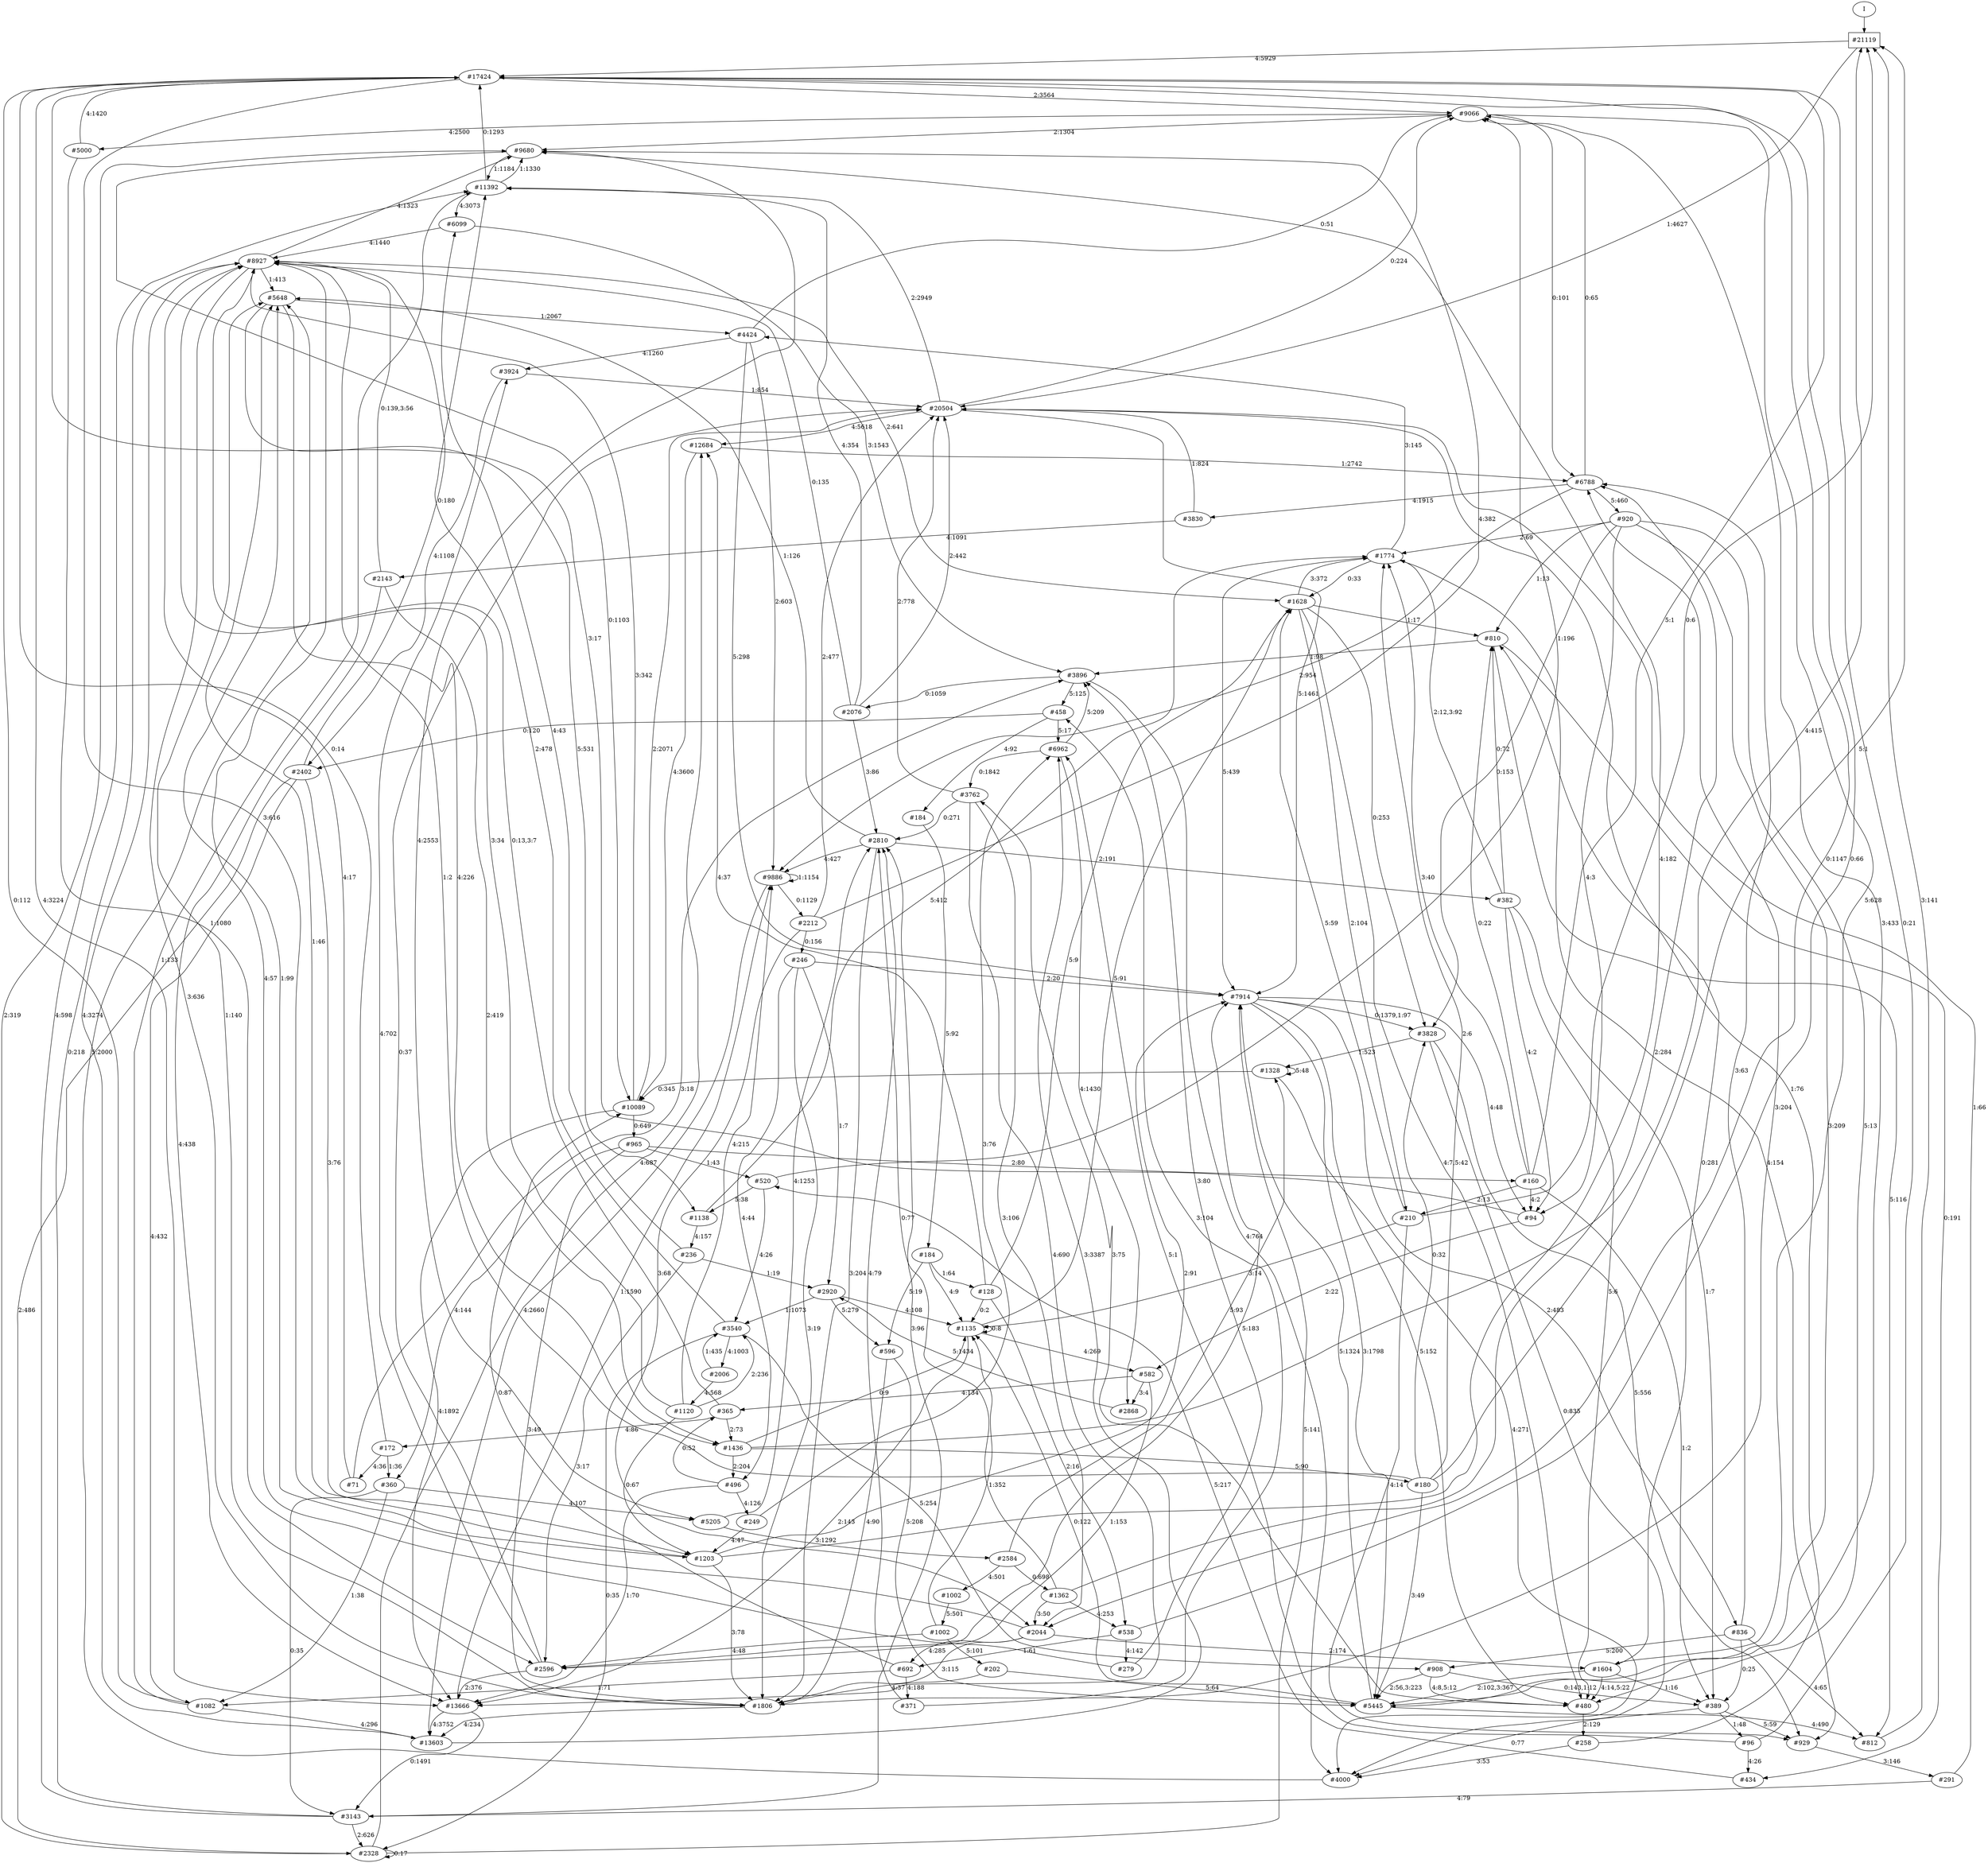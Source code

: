 // produced with flexfringe from git commitd1cf04ada0831d0605a3651971ef9a02091d8823
// dfasat/flexfringe -h=alergia -d=alergia_data -o=experiments/flexfringe_pautomac_study/flexfringe_data/exp6_n100_p0_1788888888888889dfa -n=100 -p=0.1788888888888889 /Users/nicholasrenninger/Google Drive/Grad School/specification learning/code/DPFA_DTS_product_experiment/dfasatInvestigations/experiments/flexfringe_pautomac_study/flexfringe_data/flexfringe_pautomac_study_train 
digraph DFA {
	0 [label="root" shape=box];
		I -> 0;
	0 [ label="#21119"  ];
		0 -> 1 [label="4:5929"  ];
		0 -> 9 [label="1:4627"  ];
	1 [ label="#17424"  ];
		1 -> 2 [label="2:3564"  ];
		1 -> 22 [label="4:3224"  ];
		1 -> 160 [label="0:1147"  ];
		1 -> 86 [label="3:616"  ];
	22 [ label="#13666"  ];
		22 -> 23 [label="1:1590"  ];
		22 -> 79 [label="0:1491"  ];
		22 -> 295 [label="4:3752"  ];
	295 [ label="#13603"  ];
		295 -> 296 [label="3:3387"  ];
		295 -> 318 [label="4:3274"  ];
	318 [ label="#8927"  ];
		318 -> 1410 [label="1:413"  ];
		318 -> 3 [label="4:1323"  ];
		318 -> 1654 [label="2:641"  ];
		318 -> 2181 [label="3:636"  ];
	1654 [ label="#1628"  ];
		1654 -> 2903 [label="3:372"  ];
		1654 -> 303 [label="0:253"  ];
		1654 -> 449 [label="4:7,5:42"  ];
		1654 -> 1655 [label="2:104"  ];
		1654 -> 7998 [label="1:17"  ];
	1655 [ label="#210"  ];
		1655 -> 0 [label="0:6"  ];
		1655 -> 304 [label="4:14"  ];
		1655 -> 314 [label="3:14"  ];
		1655 -> 1654 [label="5:59"  ];
	2903 [ label="#1774"  ];
		2903 -> 302 [label="5:439"  ];
		2903 -> 304 [label="4:154"  ];
		2903 -> 1654 [label="0:33"  ];
		2903 -> 2082 [label="3:145"  ];
	2181 [ label="#1806"  ];
		2181 -> 1410 [label="1:140"  ];
		2181 -> 295 [label="4:234"  ];
		2181 -> 306 [label="3:204"  ];
	296 [ label="#6962"  ];
		296 -> 297 [label="0:1842"  ];
		296 -> 312 [label="4:1430"  ];
		296 -> 934 [label="5:209"  ];
	312 [ label="#2868"  ];
		312 -> 313 [label="5:1434"  ];
	313 [ label="#2920"  ];
		313 -> 314 [label="4:108"  ];
		313 -> 443 [label="1:1073"  ];
		313 -> 6827 [label="5:279"  ];
	314 [ label="#1135"  ];
		314 -> 22 [label="2:143"  ];
		314 -> 314 [label="0:8"  ];
		314 -> 1654 [label="5:91"  ];
		314 -> 13152 [label="4:269"  ];
	13152 [ label="#582"  ];
		13152 -> 172 [label="1:153"  ];
		13152 -> 312 [label="3:4"  ];
		13152 -> 11867 [label="4:134"  ];
	443 [ label="#3540"  ];
		443 -> 10 [label="2:478"  ];
		443 -> 444 [label="4:1003"  ];
		443 -> 1816 [label="0:35"  ];
		443 -> 6165 [label="5:254"  ];
	444 [ label="#2006"  ];
		444 -> 443 [label="1:435"  ];
		444 -> 3415 [label="4:568"  ];
	3415 [ label="#1120"  ];
		3415 -> 23 [label="4:215"  ];
		3415 -> 86 [label="0:67"  ];
		3415 -> 318 [label="3:34"  ];
		3415 -> 443 [label="2:236"  ];
	6165 [ label="#908"  ];
		6165 -> 449 [label="4:8,5:12"  ];
		6165 -> 1504 [label="2:56,3:223"  ];
		6165 -> 20928 [label="0:143,1:12"  ];
	20928 [ label="#389"  ];
		20928 -> 1409 [label="0:77"  ];
		20928 -> 304 [label="5:59"  ];
		20928 -> 37928 [label="1:48"  ];
	37928 [ label="#96"  ];
		37928 -> 1 [label="0:21"  ];
		37928 -> 296 [label="5:1"  ];
		37928 -> 7999 [label="4:26"  ];
	6827 [ label="#596"  ];
		6827 -> 1504 [label="5:208"  ];
		6827 -> 2181 [label="4:90"  ];
	297 [ label="#3762"  ];
		297 -> 9 [label="2:778"  ];
		297 -> 22 [label="4:690"  ];
		297 -> 160 [label="3:106"  ];
		297 -> 201 [label="0:271"  ];
	79 [ label="#3143"  ];
		79 -> 10 [label="4:598"  ];
		79 -> 201 [label="3:96"  ];
		79 -> 318 [label="0:218"  ];
		79 -> 1816 [label="2:626"  ];
	1816 [ label="#2328"  ];
		1816 -> 3 [label="2:319"  ];
		1816 -> 26 [label="4:687"  ];
		1816 -> 302 [label="5:141"  ];
		1816 -> 1816 [label="0:17"  ];
	23 [ label="#9886"  ];
		23 -> 1368 [label="0:1129"  ];
		23 -> 23 [label="1:1154"  ];
		23 -> 295 [label="4:2660"  ];
	1368 [ label="#2212"  ];
		1368 -> 3 [label="4:382"  ];
		1368 -> 9 [label="2:477"  ];
		1368 -> 160 [label="3:68"  ];
		1368 -> 5601 [label="0:156"  ];
	5601 [ label="#246"  ];
		5601 -> 302 [label="2:20"  ];
		5601 -> 313 [label="1:7"  ];
		5601 -> 2181 [label="3:19"  ];
		5601 -> 2597 [label="4:44"  ];
	2 [ label="#9066"  ];
		2 -> 3 [label="2:1304"  ];
		2 -> 171 [label="4:2500"  ];
		2 -> 293 [label="5:628"  ];
		2 -> 306 [label="0:101"  ];
	171 [ label="#5000"  ];
		171 -> 1 [label="4:1420"  ];
		171 -> 172 [label="1:1080"  ];
	172 [ label="#2596"  ];
		172 -> 9 [label="0:37"  ];
		172 -> 22 [label="2:376"  ];
		172 -> 173 [label="4:702"  ];
		172 -> 302 [label="5:183"  ];
	173 [ label="#3924"  ];
		173 -> 9 [label="1:854"  ];
		173 -> 174 [label="4:1108"  ];
	174 [ label="#2402"  ];
		174 -> 86 [label="3:76"  ];
		174 -> 175 [label="4:432"  ];
		174 -> 318 [label="0:180"  ];
		174 -> 1816 [label="2:486"  ];
	175 [ label="#1082"  ];
		175 -> 1 [label="0:112"  ];
		175 -> 10 [label="1:133"  ];
		175 -> 295 [label="4:296"  ];
	3 [ label="#9680"  ];
		3 -> 10 [label="1:1184"  ];
		3 -> 27 [label="0:1103"  ];
		3 -> 56 [label="4:2553"  ];
	56 [ label="#5205"  ];
		56 -> 57 [label="3:1292"  ];
		56 -> 201 [label="4:1253"  ];
	201 [ label="#2810"  ];
		201 -> 1410 [label="1:126"  ];
		201 -> 23 [label="4:427"  ];
		201 -> 202 [label="2:191"  ];
		201 -> 2181 [label="3:204"  ];
	202 [ label="#382"  ];
		202 -> 2903 [label="2:12,3:92"  ];
		202 -> 449 [label="5:6"  ];
		202 -> 8823 [label="4:2"  ];
		202 -> 7998 [label="0:72"  ];
		202 -> 20928 [label="1:7"  ];
	57 [ label="#2584"  ];
		57 -> 58 [label="4:501"  ];
		57 -> 266 [label="0:698"  ];
		57 -> 4180 [label="5:93"  ];
	58 [ label="#1002"  ];
		58 -> 59 [label="5:501"  ];
	59 [ label="#1002"  ];
		59 -> 172 [label="4:48"  ];
		59 -> 314 [label="1:352"  ];
		59 -> 5384 [label="5:101"  ];
	5384 [ label="#202"  ];
		5384 -> 1504 [label="5:64"  ];
		5384 -> 2181 [label="4:37"  ];
	266 [ label="#1362"  ];
		266 -> 160 [label="3:50"  ];
		266 -> 201 [label="0:77"  ];
		266 -> 306 [label="2:284"  ];
		266 -> 12072 [label="4:253"  ];
	12072 [ label="#538"  ];
		12072 -> 1150 [label="1:61"  ];
		12072 -> 1 [label="0:66"  ];
		12072 -> 13344 [label="4:142"  ];
	13344 [ label="#279"  ];
		13344 -> 318 [label="4:57"  ];
		13344 -> 934 [label="3:80"  ];
	293 [ label="#1604"  ];
		293 -> 449 [label="4:14,5:22"  ];
		293 -> 1504 [label="2:102,3:367"  ];
		293 -> 7998 [label="0:281"  ];
		293 -> 20928 [label="1:16"  ];
	7998 [ label="#810"  ];
		7998 -> 934 [label="1:98"  ];
		7998 -> 4887 [label="5:116"  ];
		7998 -> 7999 [label="0:191"  ];
	7999 [ label="#434"  ];
		7999 -> 8000 [label="5:217"  ];
	8000 [ label="#520"  ];
		8000 -> 1411 [label="5:38"  ];
		8000 -> 2 [label="1:196"  ];
		8000 -> 443 [label="4:26"  ];
	160 [ label="#2044"  ];
		160 -> 1150 [label="4:285"  ];
		160 -> 1410 [label="1:99"  ];
		160 -> 293 [label="2:174"  ];
		160 -> 2181 [label="3:115"  ];
	1150 [ label="#692"  ];
		1150 -> 1151 [label="4:188"  ];
		1150 -> 27 [label="0:87"  ];
		1150 -> 175 [label="1:71"  ];
	1151 [ label="#371"  ];
		1151 -> 201 [label="4:79"  ];
		1151 -> 935 [label="3:104"  ];
	86 [ label="#1203"  ];
		86 -> 1410 [label="1:46"  ];
		86 -> 3 [label="4:182"  ];
		86 -> 302 [label="2:91"  ];
		86 -> 2181 [label="3:78"  ];
	9 [ label="#20504"  ];
		9 -> 2 [label="0:224"  ];
		9 -> 10 [label="2:2949"  ];
		9 -> 26 [label="4:5618"  ];
		9 -> 302 [label="5:1461"  ];
	26 [ label="#12684"  ];
		26 -> 27 [label="4:3600"  ];
		26 -> 306 [label="1:2742"  ];
	27 [ label="#10089"  ];
		27 -> 9 [label="2:2071"  ];
		27 -> 22 [label="4:1892"  ];
		27 -> 274 [label="0:649"  ];
		27 -> 318 [label="3:342"  ];
	274 [ label="#965"  ];
		274 -> 3491 [label="4:144"  ];
		274 -> 2181 [label="3:49"  ];
		274 -> 7799 [label="2:80"  ];
		274 -> 8000 [label="1:43"  ];
	3491 [ label="#360"  ];
		3491 -> 56 [label="4:107"  ];
		3491 -> 79 [label="0:35"  ];
		3491 -> 175 [label="1:38"  ];
	7799 [ label="#160"  ];
		7799 -> 2903 [label="3:40"  ];
		7799 -> 1 [label="5:1"  ];
		7799 -> 1655 [label="2:13"  ];
		7799 -> 8823 [label="4:2"  ];
		7799 -> 7998 [label="0:22"  ];
		7799 -> 20928 [label="1:2"  ];
	306 [ label="#6788"  ];
		306 -> 994 [label="4:1915"  ];
		306 -> 2 [label="0:65"  ];
		306 -> 23 [label="2:954"  ];
		306 -> 307 [label="5:460"  ];
	994 [ label="#3830"  ];
		994 -> 995 [label="4:1091"  ];
		994 -> 9 [label="1:824"  ];
	995 [ label="#2143"  ];
		995 -> 996 [label="2:419"  ];
		995 -> 22 [label="4:438"  ];
		995 -> 318 [label="0:139,3:56"  ];
	996 [ label="#1436"  ];
		996 -> 0 [label="4:415"  ];
		996 -> 997 [label="5:90"  ];
		996 -> 314 [label="0:9"  ];
		996 -> 2597 [label="2:204"  ];
	2597 [ label="#496"  ];
		2597 -> 22 [label="1:70"  ];
		2597 -> 3713 [label="4:126"  ];
		2597 -> 11867 [label="0:52"  ];
	3713 [ label="#249"  ];
		3713 -> 86 [label="4:47"  ];
		3713 -> 296 [label="3:76"  ];
	11867 [ label="#365"  ];
		11867 -> 996 [label="2:73"  ];
		11867 -> 318 [label="0:13,3:7"  ];
		11867 -> 11868 [label="4:86"  ];
	11868 [ label="#172"  ];
		11868 -> 1 [label="0:14"  ];
		11868 -> 3491 [label="1:36"  ];
		11868 -> 40037 [label="4:36"  ];
	40037 [ label="#71"  ];
		40037 -> 318 [label="4:17"  ];
		40037 -> 934 [label="3:18"  ];
	997 [ label="#180"  ];
		997 -> 0 [label="5:1"  ];
		997 -> 2903 [label="2:6"  ];
		997 -> 303 [label="0:32"  ];
		997 -> 318 [label="1:2"  ];
		997 -> 1504 [label="3:49"  ];
	307 [ label="#920"  ];
		307 -> 2903 [label="2:69"  ];
		307 -> 303 [label="0:153"  ];
		307 -> 449 [label="5:13"  ];
		307 -> 1504 [label="3:209"  ];
		307 -> 8823 [label="4:3"  ];
		307 -> 7998 [label="1:13"  ];
	10 [ label="#11392"  ];
		10 -> 1 [label="0:1293"  ];
		10 -> 3 [label="1:1330"  ];
		10 -> 765 [label="4:3073"  ];
	765 [ label="#6099"  ];
		765 -> 318 [label="4:1440"  ];
		765 -> 934 [label="3:1543"  ];
	934 [ label="#3896"  ];
		934 -> 1409 [label="4:764"  ];
		934 -> 935 [label="5:125"  ];
		934 -> 2159 [label="0:1059"  ];
	1409 [ label="#4000"  ];
		1409 -> 1410 [label="5:2000"  ];
	1410 [ label="#5648"  ];
		1410 -> 996 [label="4:226"  ];
		1410 -> 1411 [label="5:531"  ];
		1410 -> 2082 [label="1:2067"  ];
	2082 [ label="#4424"  ];
		2082 -> 2 [label="0:51"  ];
		2082 -> 23 [label="2:603"  ];
		2082 -> 173 [label="4:1260"  ];
		2082 -> 302 [label="5:298"  ];
	1411 [ label="#1138"  ];
		1411 -> 2903 [label="5:412"  ];
		1411 -> 19354 [label="4:157"  ];
	19354 [ label="#236"  ];
		19354 -> 172 [label="3:17"  ];
		19354 -> 313 [label="1:19"  ];
		19354 -> 765 [label="4:43"  ];
	2159 [ label="#2076"  ];
		2159 -> 9 [label="2:442"  ];
		2159 -> 10 [label="4:354"  ];
		2159 -> 201 [label="3:86"  ];
		2159 -> 318 [label="0:135"  ];
	935 [ label="#458"  ];
		935 -> 174 [label="0:120"  ];
		935 -> 296 [label="5:17"  ];
		935 -> 9325 [label="4:92"  ];
	9325 [ label="#184"  ];
		9325 -> 9326 [label="5:92"  ];
	9326 [ label="#184"  ];
		9326 -> 314 [label="4:9"  ];
		9326 -> 6827 [label="5:19"  ];
		9326 -> 32937 [label="1:64"  ];
	32937 [ label="#128"  ];
		32937 -> 26 [label="4:37"  ];
		32937 -> 314 [label="0:2"  ];
		32937 -> 12072 [label="2:16"  ];
		32937 -> 1654 [label="5:9"  ];
	302 [ label="#7914"  ];
		302 -> 303 [label="0:1379,1:97"  ];
		302 -> 449 [label="5:152"  ];
		302 -> 1504 [label="3:1798"  ];
		302 -> 5285 [label="2:483"  ];
		302 -> 8823 [label="4:48"  ];
	8823 [ label="#94"  ];
		8823 -> 1 [label="3:17"  ];
		8823 -> 13152 [label="2:22"  ];
	5285 [ label="#836"  ];
		5285 -> 306 [label="3:63"  ];
		5285 -> 4887 [label="4:65"  ];
		5285 -> 6165 [label="5:200"  ];
		5285 -> 20928 [label="0:25"  ];
	303 [ label="#3828"  ];
		303 -> 1409 [label="0:835"  ];
		303 -> 304 [label="5:556"  ];
		303 -> 4180 [label="1:523"  ];
	4180 [ label="#1328"  ];
		4180 -> 1409 [label="4:271"  ];
		4180 -> 27 [label="0:345"  ];
		4180 -> 4180 [label="5:48"  ];
	304 [ label="#929"  ];
		304 -> 468 [label="3:146"  ];
	468 [ label="#291"  ];
		468 -> 9 [label="1:66"  ];
		468 -> 79 [label="4:79"  ];
	1504 [ label="#5445"  ];
		1504 -> 2 [label="3:433"  ];
		1504 -> 302 [label="5:1324"  ];
		1504 -> 314 [label="0:122"  ];
		1504 -> 4887 [label="4:490"  ];
	4887 [ label="#812"  ];
		4887 -> 0 [label="3:141"  ];
	449 [ label="#480"  ];
		449 -> 297 [label="3:75"  ];
		449 -> 1719 [label="2:129"  ];
	1719 [ label="#258"  ];
		1719 -> 1409 [label="3:53"  ];
		1719 -> 9 [label="1:76"  ];
}
